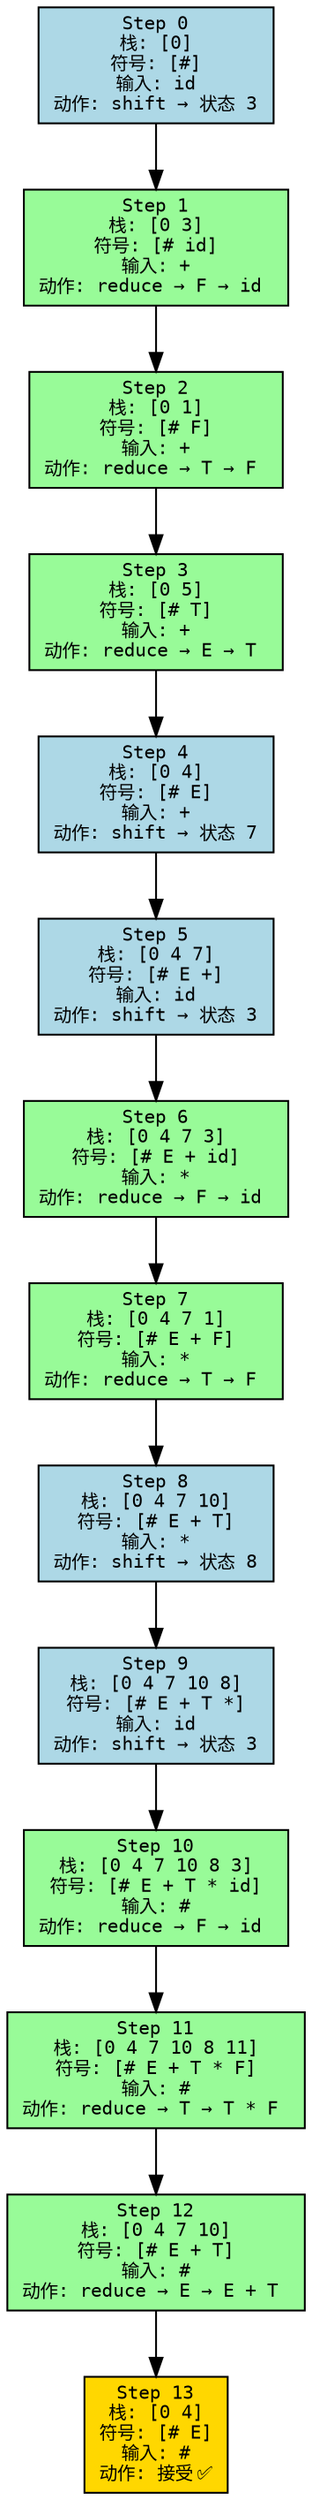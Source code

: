 digraph ParseFlow {
  rankdir=TB;
  node [shape=box, fontname="monospace", fontsize=10];
  edge [fontname="monospace"];
  step0 [label="Step 0\n栈: [0]\n符号: [#]\n输入: id\n动作: shift → 状态 3", style=filled, fillcolor=lightblue];
  step1 [label="Step 1\n栈: [0 3]\n符号: [# id]\n输入: +\n动作: reduce → F → id ", style=filled, fillcolor=palegreen];
  step2 [label="Step 2\n栈: [0 1]\n符号: [# F]\n输入: +\n动作: reduce → T → F ", style=filled, fillcolor=palegreen];
  step3 [label="Step 3\n栈: [0 5]\n符号: [# T]\n输入: +\n动作: reduce → E → T ", style=filled, fillcolor=palegreen];
  step4 [label="Step 4\n栈: [0 4]\n符号: [# E]\n输入: +\n动作: shift → 状态 7", style=filled, fillcolor=lightblue];
  step5 [label="Step 5\n栈: [0 4 7]\n符号: [# E +]\n输入: id\n动作: shift → 状态 3", style=filled, fillcolor=lightblue];
  step6 [label="Step 6\n栈: [0 4 7 3]\n符号: [# E + id]\n输入: *\n动作: reduce → F → id ", style=filled, fillcolor=palegreen];
  step7 [label="Step 7\n栈: [0 4 7 1]\n符号: [# E + F]\n输入: *\n动作: reduce → T → F ", style=filled, fillcolor=palegreen];
  step8 [label="Step 8\n栈: [0 4 7 10]\n符号: [# E + T]\n输入: *\n动作: shift → 状态 8", style=filled, fillcolor=lightblue];
  step9 [label="Step 9\n栈: [0 4 7 10 8]\n符号: [# E + T *]\n输入: id\n动作: shift → 状态 3", style=filled, fillcolor=lightblue];
  step10 [label="Step 10\n栈: [0 4 7 10 8 3]\n符号: [# E + T * id]\n输入: #\n动作: reduce → F → id ", style=filled, fillcolor=palegreen];
  step11 [label="Step 11\n栈: [0 4 7 10 8 11]\n符号: [# E + T * F]\n输入: #\n动作: reduce → T → T * F ", style=filled, fillcolor=palegreen];
  step12 [label="Step 12\n栈: [0 4 7 10]\n符号: [# E + T]\n输入: #\n动作: reduce → E → E + T ", style=filled, fillcolor=palegreen];
  step13 [label="Step 13\n栈: [0 4]\n符号: [# E]\n输入: #\n动作: 接受 ✅", style=filled, fillcolor=gold];
  step0 -> step1;
  step1 -> step2;
  step2 -> step3;
  step3 -> step4;
  step4 -> step5;
  step5 -> step6;
  step6 -> step7;
  step7 -> step8;
  step8 -> step9;
  step9 -> step10;
  step10 -> step11;
  step11 -> step12;
  step12 -> step13;
}
